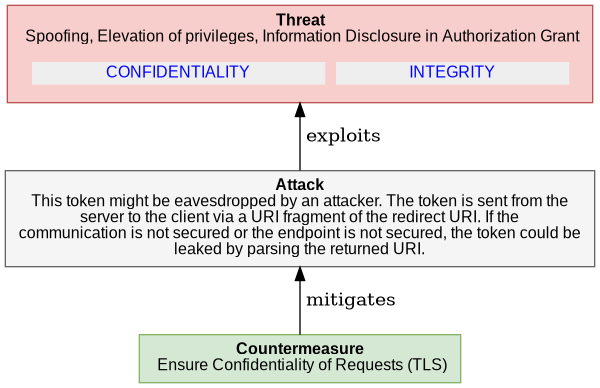  

@startuml
digraph G {
rankdir="BT";
  node [shape=plaintext, fontname="Arial" fontsize="12"];
    "4_4_2_1_TOKEN_LEAK1_NETWORK" [ fillcolor="#F8CECC", style=filled, shape=polygon, color="#B85450"
    label= 
    <<table border="0" cellborder="0" cellspacing="0">
     <tr><td align="center"><b>Threat</b><br/> 

Spoofing, Elevation of privileges, Information Disclosure in Authorization Grant
</td></tr>
     <tr><td><table border="0" cellborder="0" cellspacing="8"><tr>
                ret += secObj.linkedImpactMDText()
     <td align="center" href="#OAuth2.CONFIDENTIALITY" bgcolor="#EEEEEE"><font color="blue">CONFIDENTIALITY</font></td>
                ret += secObj.linkedImpactMDText()
     <td align="center" href="#OAuth2.INTEGRITY" bgcolor="#EEEEEE"><font color="blue">INTEGRITY</font></td>
     </tr></table></td></tr>   
   </table>>
   ];
    
"4_4_2_1_TOKEN_LEAK1_NETWORK_attack" [ fillcolor="#f5f5f5", style=filled, shape=polygon, color="#666666", label =     
    <<table border="0" cellborder="0" cellspacing="0">
     <tr><td align="center"><b>Attack</b><br/>

This token might be eavesdropped by an attacker. The token is sent from the<br/>server to the client via a URI fragment of the redirect URI. If the<br/>communication is not secured or the endpoint is not secured, the token could be<br/>leaked by parsing the returned URI.
</td></tr>
   </table>>
    ]

"4_4_2_1_TOKEN_LEAK1_NETWORK_attack" -> "4_4_2_1_TOKEN_LEAK1_NETWORK"  [label = " exploits"]

    "4_4_2_1_TOKEN_LEAK1_NETWORK_countermeasure0" [ 
       fillcolor="#D5E8D4", style=filled, shape=polygon, color="#82B366", label =     
    <<table border="0" cellborder="0" cellspacing="0">
     <tr><td align="left"><b>Countermeasure</b><br/> 

Ensure Confidentiality of Requests (TLS)
</td></tr>
   </table>>
   ]

     "4_4_2_1_TOKEN_LEAK1_NETWORK_countermeasure0" -> "4_4_2_1_TOKEN_LEAK1_NETWORK_attack" [label = " mitigates"]

}
@enduml

